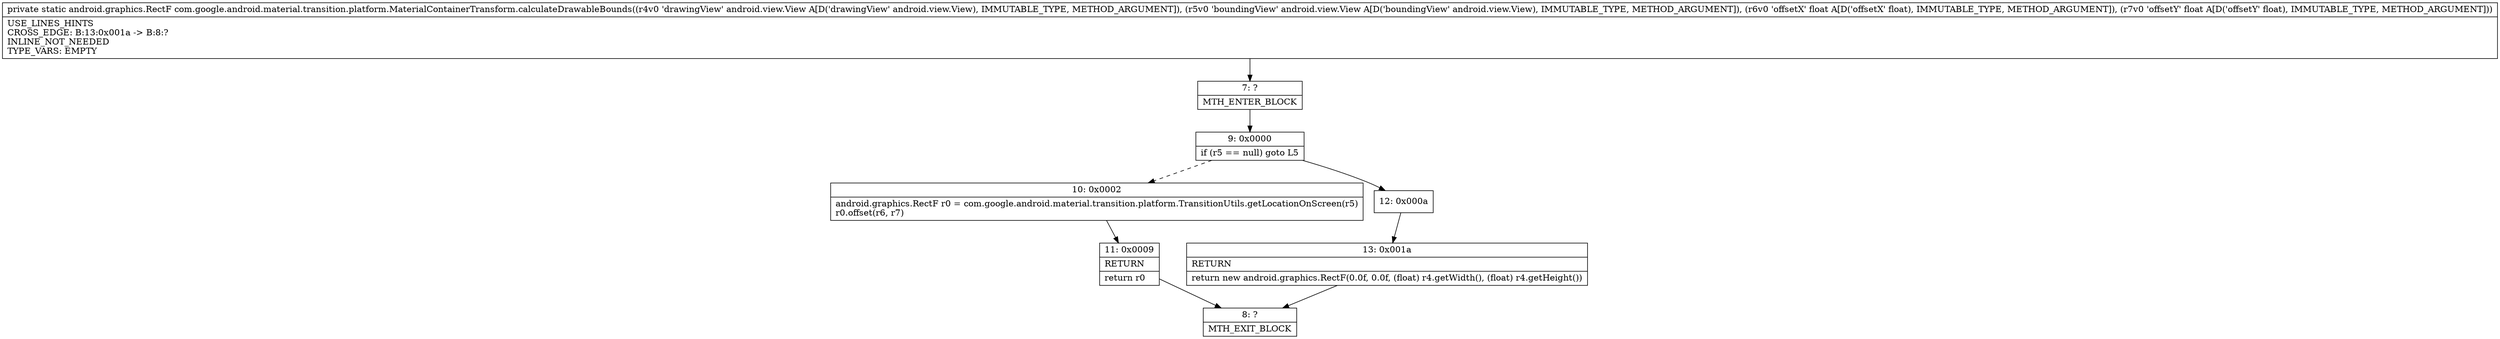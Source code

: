 digraph "CFG forcom.google.android.material.transition.platform.MaterialContainerTransform.calculateDrawableBounds(Landroid\/view\/View;Landroid\/view\/View;FF)Landroid\/graphics\/RectF;" {
Node_7 [shape=record,label="{7\:\ ?|MTH_ENTER_BLOCK\l}"];
Node_9 [shape=record,label="{9\:\ 0x0000|if (r5 == null) goto L5\l}"];
Node_10 [shape=record,label="{10\:\ 0x0002|android.graphics.RectF r0 = com.google.android.material.transition.platform.TransitionUtils.getLocationOnScreen(r5)\lr0.offset(r6, r7)\l}"];
Node_11 [shape=record,label="{11\:\ 0x0009|RETURN\l|return r0\l}"];
Node_8 [shape=record,label="{8\:\ ?|MTH_EXIT_BLOCK\l}"];
Node_12 [shape=record,label="{12\:\ 0x000a}"];
Node_13 [shape=record,label="{13\:\ 0x001a|RETURN\l|return new android.graphics.RectF(0.0f, 0.0f, (float) r4.getWidth(), (float) r4.getHeight())\l}"];
MethodNode[shape=record,label="{private static android.graphics.RectF com.google.android.material.transition.platform.MaterialContainerTransform.calculateDrawableBounds((r4v0 'drawingView' android.view.View A[D('drawingView' android.view.View), IMMUTABLE_TYPE, METHOD_ARGUMENT]), (r5v0 'boundingView' android.view.View A[D('boundingView' android.view.View), IMMUTABLE_TYPE, METHOD_ARGUMENT]), (r6v0 'offsetX' float A[D('offsetX' float), IMMUTABLE_TYPE, METHOD_ARGUMENT]), (r7v0 'offsetY' float A[D('offsetY' float), IMMUTABLE_TYPE, METHOD_ARGUMENT]))  | USE_LINES_HINTS\lCROSS_EDGE: B:13:0x001a \-\> B:8:?\lINLINE_NOT_NEEDED\lTYPE_VARS: EMPTY\l}"];
MethodNode -> Node_7;Node_7 -> Node_9;
Node_9 -> Node_10[style=dashed];
Node_9 -> Node_12;
Node_10 -> Node_11;
Node_11 -> Node_8;
Node_12 -> Node_13;
Node_13 -> Node_8;
}

